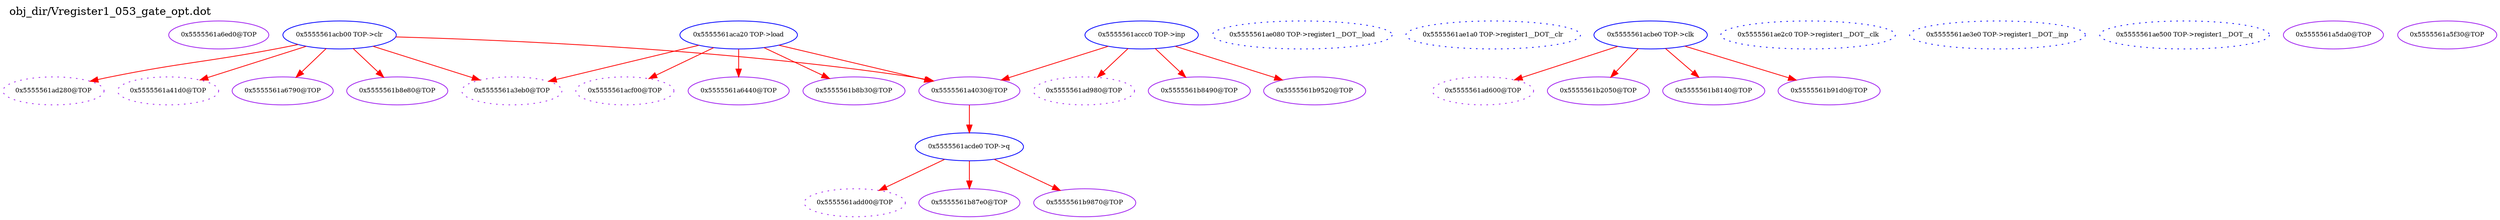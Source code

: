 digraph v3graph {
	graph	[label="obj_dir/Vregister1_053_gate_opt.dot",
		 labelloc=t, labeljust=l,
		 //size="7.5,10",
		 rankdir=TB];
	n0	[fontsize=8 label="0x5555561a6ed0@TOP", color=purple];
	n1	[fontsize=8 label="0x5555561acf00@TOP", color=purple, style=dotted];
	n2	[fontsize=8 label="0x5555561aca20 TOP->load", color=blue];
	n3	[fontsize=8 label="0x5555561ae080 TOP->register1__DOT__load", color=blue, style=dotted];
	n4	[fontsize=8 label="0x5555561ad280@TOP", color=purple, style=dotted];
	n5	[fontsize=8 label="0x5555561acb00 TOP->clr", color=blue];
	n6	[fontsize=8 label="0x5555561ae1a0 TOP->register1__DOT__clr", color=blue, style=dotted];
	n7	[fontsize=8 label="0x5555561ad600@TOP", color=purple, style=dotted];
	n8	[fontsize=8 label="0x5555561acbe0 TOP->clk", color=blue];
	n9	[fontsize=8 label="0x5555561ae2c0 TOP->register1__DOT__clk", color=blue, style=dotted];
	n10	[fontsize=8 label="0x5555561ad980@TOP", color=purple, style=dotted];
	n11	[fontsize=8 label="0x5555561accc0 TOP->inp", color=blue];
	n12	[fontsize=8 label="0x5555561ae3e0 TOP->register1__DOT__inp", color=blue, style=dotted];
	n13	[fontsize=8 label="0x5555561add00@TOP", color=purple, style=dotted];
	n14	[fontsize=8 label="0x5555561acde0 TOP->q", color=blue];
	n15	[fontsize=8 label="0x5555561ae500 TOP->register1__DOT__q", color=blue, style=dotted];
	n16	[fontsize=8 label="0x5555561b2050@TOP", color=purple];
	n17	[fontsize=8 label="0x5555561a41d0@TOP", color=purple, style=dotted];
	n18	[fontsize=8 label="0x5555561a4030@TOP", color=purple];
	n19	[fontsize=8 label="0x5555561a3eb0@TOP", color=purple, style=dotted];
	n20	[fontsize=8 label="0x5555561a5da0@TOP", color=purple];
	n21	[fontsize=8 label="0x5555561a5f30@TOP", color=purple];
	n22	[fontsize=8 label="0x5555561a6440@TOP", color=purple];
	n23	[fontsize=8 label="0x5555561a6790@TOP", color=purple];
	n24	[fontsize=8 label="0x5555561b8140@TOP", color=purple];
	n25	[fontsize=8 label="0x5555561b8490@TOP", color=purple];
	n26	[fontsize=8 label="0x5555561b87e0@TOP", color=purple];
	n27	[fontsize=8 label="0x5555561b8b30@TOP", color=purple];
	n28	[fontsize=8 label="0x5555561b8e80@TOP", color=purple];
	n29	[fontsize=8 label="0x5555561b91d0@TOP", color=purple];
	n30	[fontsize=8 label="0x5555561b9520@TOP", color=purple];
	n31	[fontsize=8 label="0x5555561b9870@TOP", color=purple];
	n2 -> n1 [fontsize=8 label="" weight=1 color=red];
	n2 -> n18 [fontsize=8 label="" weight=1 color=red];
	n2 -> n19 [fontsize=8 label="" weight=1 color=red];
	n2 -> n22 [fontsize=8 label="" weight=1 color=red];
	n2 -> n27 [fontsize=8 label="" weight=1 color=red];
	n5 -> n4 [fontsize=8 label="" weight=1 color=red];
	n5 -> n17 [fontsize=8 label="" weight=1 color=red];
	n5 -> n18 [fontsize=8 label="" weight=1 color=red];
	n5 -> n19 [fontsize=8 label="" weight=1 color=red];
	n5 -> n23 [fontsize=8 label="" weight=1 color=red];
	n5 -> n28 [fontsize=8 label="" weight=1 color=red];
	n8 -> n7 [fontsize=8 label="" weight=1 color=red];
	n8 -> n16 [fontsize=8 label="" weight=1 color=red];
	n8 -> n24 [fontsize=8 label="" weight=1 color=red];
	n8 -> n29 [fontsize=8 label="" weight=1 color=red];
	n11 -> n10 [fontsize=8 label="" weight=1 color=red];
	n11 -> n18 [fontsize=8 label="" weight=1 color=red];
	n11 -> n25 [fontsize=8 label="" weight=1 color=red];
	n11 -> n30 [fontsize=8 label="" weight=1 color=red];
	n14 -> n13 [fontsize=8 label="" weight=1 color=red];
	n14 -> n26 [fontsize=8 label="" weight=1 color=red];
	n14 -> n31 [fontsize=8 label="" weight=1 color=red];
	n18 -> n14 [fontsize=8 label="" weight=2 color=red];
}
